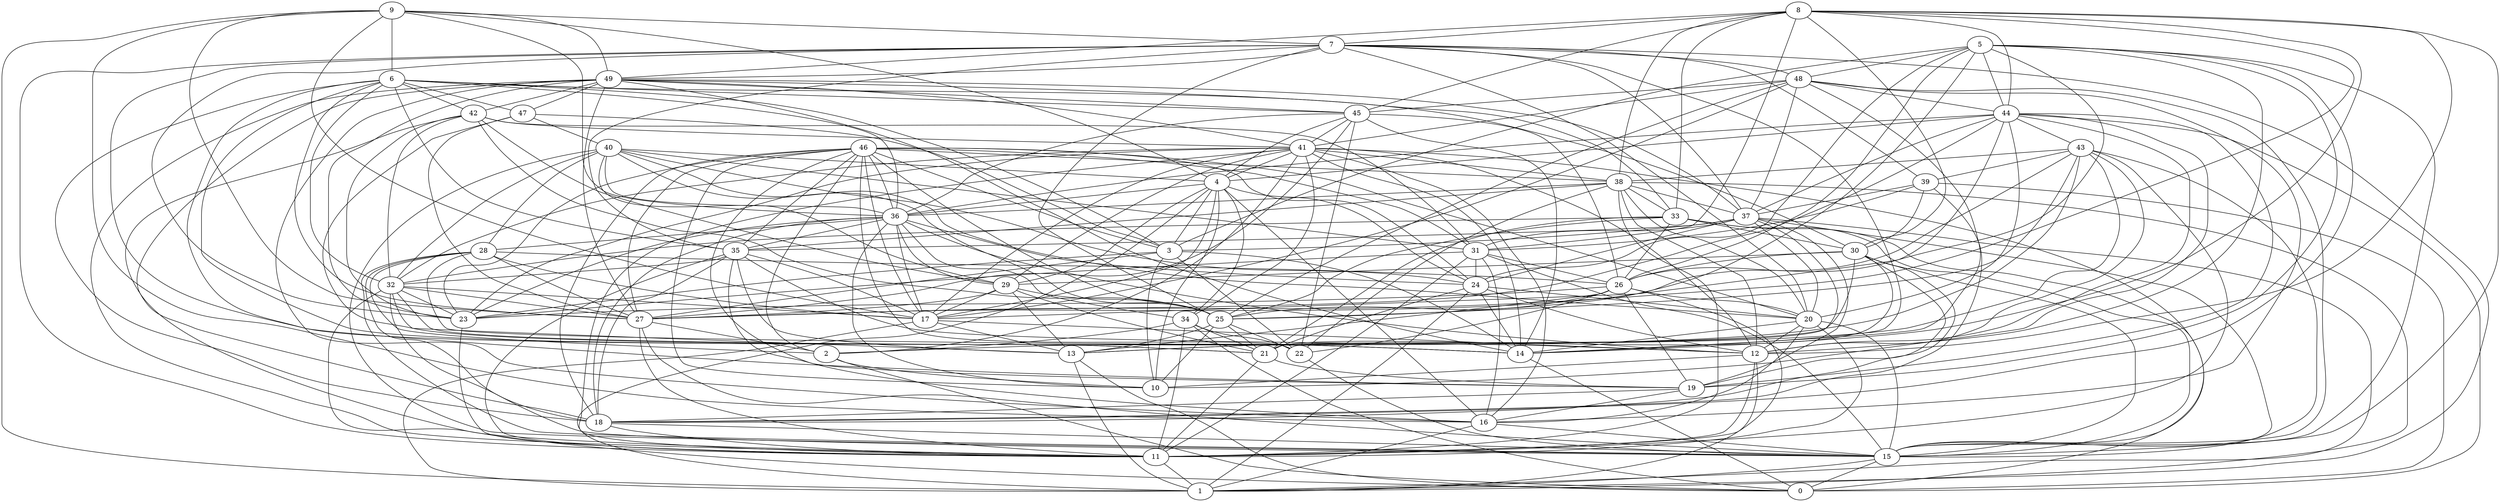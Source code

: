 digraph GG_graph {

subgraph G_graph {
edge [color = black]
"19" -> "18" [dir = none]
"46" -> "19" [dir = none]
"46" -> "23" [dir = none]
"46" -> "24" [dir = none]
"46" -> "17" [dir = none]
"46" -> "27" [dir = none]
"46" -> "20" [dir = none]
"46" -> "18" [dir = none]
"47" -> "27" [dir = none]
"47" -> "14" [dir = none]
"47" -> "40" [dir = none]
"47" -> "3" [dir = none]
"16" -> "1" [dir = none]
"23" -> "11" [dir = none]
"31" -> "23" [dir = none]
"31" -> "26" [dir = none]
"31" -> "15" [dir = none]
"31" -> "24" [dir = none]
"5" -> "24" [dir = none]
"5" -> "18" [dir = none]
"5" -> "27" [dir = none]
"5" -> "44" [dir = none]
"5" -> "15" [dir = none]
"5" -> "26" [dir = none]
"5" -> "25" [dir = none]
"43" -> "2" [dir = none]
"43" -> "13" [dir = none]
"43" -> "39" [dir = none]
"43" -> "15" [dir = none]
"9" -> "6" [dir = none]
"9" -> "1" [dir = none]
"9" -> "4" [dir = none]
"9" -> "36" [dir = none]
"24" -> "20" [dir = none]
"24" -> "14" [dir = none]
"24" -> "1" [dir = none]
"24" -> "21" [dir = none]
"28" -> "14" [dir = none]
"28" -> "27" [dir = none]
"28" -> "18" [dir = none]
"28" -> "15" [dir = none]
"28" -> "26" [dir = none]
"41" -> "17" [dir = none]
"41" -> "23" [dir = none]
"41" -> "12" [dir = none]
"41" -> "15" [dir = none]
"41" -> "4" [dir = none]
"41" -> "14" [dir = none]
"41" -> "34" [dir = none]
"42" -> "32" [dir = none]
"42" -> "23" [dir = none]
"42" -> "31" [dir = none]
"42" -> "11" [dir = none]
"49" -> "47" [dir = none]
"49" -> "16" [dir = none]
"49" -> "33" [dir = none]
"49" -> "41" [dir = none]
"49" -> "45" [dir = none]
"49" -> "14" [dir = none]
"37" -> "24" [dir = none]
"37" -> "20" [dir = none]
"34" -> "21" [dir = none]
"34" -> "2" [dir = none]
"26" -> "25" [dir = none]
"26" -> "22" [dir = none]
"26" -> "23" [dir = none]
"32" -> "15" [dir = none]
"32" -> "14" [dir = none]
"32" -> "13" [dir = none]
"2" -> "10" [dir = none]
"2" -> "0" [dir = none]
"25" -> "21" [dir = none]
"25" -> "13" [dir = none]
"25" -> "10" [dir = none]
"25" -> "22" [dir = none]
"6" -> "18" [dir = none]
"6" -> "3" [dir = none]
"6" -> "30" [dir = none]
"6" -> "19" [dir = none]
"3" -> "14" [dir = none]
"3" -> "23" [dir = none]
"3" -> "10" [dir = none]
"3" -> "27" [dir = none]
"45" -> "41" [dir = none]
"30" -> "21" [dir = none]
"30" -> "26" [dir = none]
"30" -> "18" [dir = none]
"30" -> "15" [dir = none]
"30" -> "29" [dir = none]
"4" -> "1" [dir = none]
"4" -> "29" [dir = none]
"4" -> "16" [dir = none]
"4" -> "34" [dir = none]
"33" -> "32" [dir = none]
"38" -> "20" [dir = none]
"38" -> "33" [dir = none]
"38" -> "11" [dir = none]
"38" -> "22" [dir = none]
"38" -> "36" [dir = none]
"38" -> "35" [dir = none]
"8" -> "38" [dir = none]
"8" -> "12" [dir = none]
"8" -> "45" [dir = none]
"8" -> "33" [dir = none]
"8" -> "44" [dir = none]
"8" -> "27" [dir = none]
"8" -> "30" [dir = none]
"8" -> "49" [dir = none]
"8" -> "7" [dir = none]
"7" -> "39" [dir = none]
"7" -> "21" [dir = none]
"7" -> "37" [dir = none]
"13" -> "0" [dir = none]
"13" -> "1" [dir = none]
"15" -> "0" [dir = none]
"15" -> "1" [dir = none]
"29" -> "13" [dir = none]
"29" -> "27" [dir = none]
"17" -> "1" [dir = none]
"40" -> "4" [dir = none]
"40" -> "36" [dir = none]
"40" -> "29" [dir = none]
"40" -> "15" [dir = none]
"40" -> "28" [dir = none]
"40" -> "31" [dir = none]
"44" -> "27" [dir = none]
"44" -> "20" [dir = none]
"44" -> "0" [dir = none]
"12" -> "1" [dir = none]
"36" -> "34" [dir = none]
"36" -> "29" [dir = none]
"36" -> "12" [dir = none]
"27" -> "11" [dir = none]
"27" -> "15" [dir = none]
"35" -> "18" [dir = none]
"35" -> "11" [dir = none]
"35" -> "13" [dir = none]
"35" -> "16" [dir = none]
"39" -> "18" [dir = none]
"39" -> "30" [dir = none]
"39" -> "31" [dir = none]
"48" -> "37" [dir = none]
"48" -> "25" [dir = none]
"48" -> "44" [dir = none]
"48" -> "15" [dir = none]
"48" -> "17" [dir = none]
"20" -> "15" [dir = none]
"6" -> "42" [dir = none]
"32" -> "27" [dir = none]
"20" -> "12" [dir = none]
"44" -> "4" [dir = none]
"49" -> "37" [dir = none]
"34" -> "11" [dir = none]
"30" -> "19" [dir = none]
"7" -> "48" [dir = none]
"36" -> "24" [dir = none]
"46" -> "3" [dir = none]
"44" -> "19" [dir = none]
"32" -> "17" [dir = none]
"49" -> "11" [dir = none]
"40" -> "25" [dir = none]
"42" -> "29" [dir = none]
"26" -> "11" [dir = none]
"4" -> "3" [dir = none]
"41" -> "38" [dir = none]
"36" -> "10" [dir = none]
"36" -> "17" [dir = none]
"27" -> "2" [dir = none]
"38" -> "1" [dir = none]
"44" -> "17" [dir = none]
"9" -> "7" [dir = none]
"45" -> "14" [dir = none]
"26" -> "19" [dir = none]
"37" -> "19" [dir = none]
"7" -> "25" [dir = none]
"43" -> "38" [dir = none]
"37" -> "3" [dir = none]
"41" -> "29" [dir = none]
"6" -> "32" [dir = none]
"6" -> "21" [dir = none]
"7" -> "49" [dir = none]
"36" -> "28" [dir = none]
"6" -> "27" [dir = none]
"7" -> "20" [dir = none]
"33" -> "0" [dir = none]
"49" -> "42" [dir = none]
"29" -> "25" [dir = none]
"4" -> "17" [dir = none]
"11" -> "1" [dir = none]
"7" -> "35" [dir = none]
"7" -> "11" [dir = none]
"43" -> "11" [dir = none]
"45" -> "4" [dir = none]
"33" -> "26" [dir = none]
"37" -> "1" [dir = none]
"37" -> "31" [dir = none]
"43" -> "25" [dir = none]
"35" -> "32" [dir = none]
"42" -> "25" [dir = none]
"6" -> "45" [dir = none]
"6" -> "36" [dir = none]
"45" -> "26" [dir = none]
"46" -> "10" [dir = none]
"5" -> "19" [dir = none]
"38" -> "12" [dir = none]
"48" -> "16" [dir = none]
"46" -> "31" [dir = none]
"28" -> "2" [dir = none]
"35" -> "17" [dir = none]
"37" -> "21" [dir = none]
"44" -> "37" [dir = none]
"5" -> "3" [dir = none]
"8" -> "15" [dir = none]
"40" -> "20" [dir = none]
"43" -> "12" [dir = none]
"30" -> "13" [dir = none]
"39" -> "0" [dir = none]
"32" -> "23" [dir = none]
"46" -> "25" [dir = none]
"43" -> "26" [dir = none]
"6" -> "47" [dir = none]
"48" -> "45" [dir = none]
"18" -> "11" [dir = none]
"49" -> "23" [dir = none]
"46" -> "35" [dir = none]
"4" -> "10" [dir = none]
"41" -> "32" [dir = none]
"9" -> "16" [dir = none]
"22" -> "15" [dir = none]
"17" -> "13" [dir = none]
"34" -> "0" [dir = none]
"16" -> "15" [dir = none]
"4" -> "24" [dir = none]
"20" -> "16" [dir = none]
"31" -> "16" [dir = none]
"41" -> "2" [dir = none]
"44" -> "10" [dir = none]
"12" -> "11" [dir = none]
"7" -> "14" [dir = none]
"46" -> "22" [dir = none]
"37" -> "35" [dir = none]
"37" -> "15" [dir = none]
"40" -> "24" [dir = none]
"7" -> "23" [dir = none]
"21" -> "11" [dir = none]
"7" -> "1" [dir = none]
"8" -> "31" [dir = none]
"35" -> "12" [dir = none]
"12" -> "10" [dir = none]
"17" -> "12" [dir = none]
"44" -> "12" [dir = none]
"5" -> "12" [dir = none]
"33" -> "21" [dir = none]
"48" -> "14" [dir = none]
"44" -> "43" [dir = none]
"48" -> "41" [dir = none]
"9" -> "27" [dir = none]
"26" -> "13" [dir = none]
"21" -> "19" [dir = none]
"28" -> "17" [dir = none]
"33" -> "25" [dir = none]
"14" -> "0" [dir = none]
"9" -> "17" [dir = none]
"33" -> "30" [dir = none]
"32" -> "0" [dir = none]
"19" -> "16" [dir = none]
"36" -> "35" [dir = none]
"29" -> "21" [dir = none]
"49" -> "27" [dir = none]
"4" -> "36" [dir = none]
"3" -> "22" [dir = none]
"26" -> "20" [dir = none]
"5" -> "48" [dir = none]
"29" -> "17" [dir = none]
"33" -> "15" [dir = none]
"45" -> "27" [dir = none]
"20" -> "14" [dir = none]
"45" -> "36" [dir = none]
"31" -> "11" [dir = none]
"38" -> "37" [dir = none]
"39" -> "37" [dir = none]
"44" -> "36" [dir = none]
"6" -> "35" [dir = none]
"40" -> "32" [dir = none]
"24" -> "12" [dir = none]
"42" -> "41" [dir = none]
"46" -> "2" [dir = none]
"45" -> "22" [dir = none]
"9" -> "49" [dir = none]
"36" -> "18" [dir = none]
"46" -> "38" [dir = none]
"36" -> "23" [dir = none]
"18" -> "15" [dir = none]
"20" -> "11" [dir = none]
"49" -> "18" [dir = none]
"41" -> "16" [dir = none]
"41" -> "11" [dir = none]
"46" -> "36" [dir = none]
"8" -> "14" [dir = none]
"34" -> "22" [dir = none]
}

}

